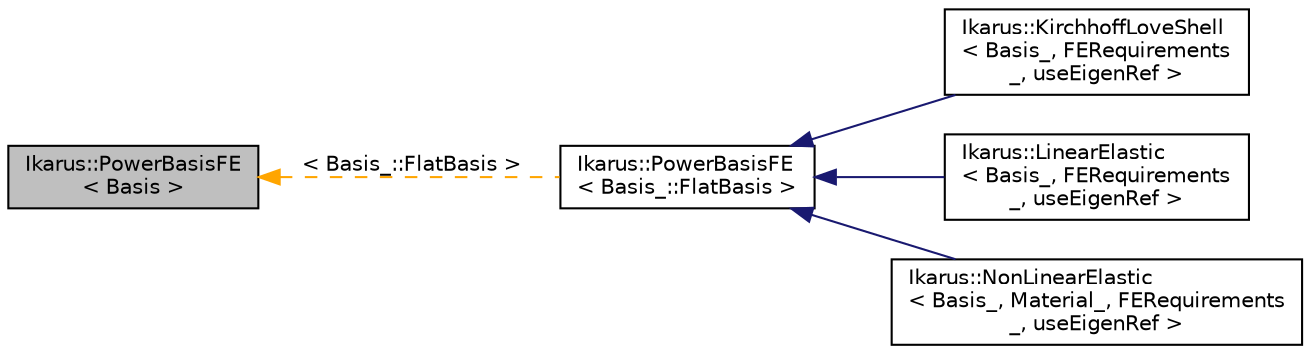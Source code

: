digraph "Ikarus::PowerBasisFE&lt; Basis &gt;"
{
 // LATEX_PDF_SIZE
  edge [fontname="Helvetica",fontsize="10",labelfontname="Helvetica",labelfontsize="10"];
  node [fontname="Helvetica",fontsize="10",shape=record];
  rankdir="LR";
  Node1 [label="Ikarus::PowerBasisFE\l\< Basis \>",height=0.2,width=0.4,color="black", fillcolor="grey75", style="filled", fontcolor="black",tooltip="PowerBasisFE class for working with a power basis in FlatInterLeaved elements."];
  Node1 -> Node2 [dir="back",color="orange",fontsize="10",style="dashed",label=" \< Basis_::FlatBasis \>" ,fontname="Helvetica"];
  Node2 [label="Ikarus::PowerBasisFE\l\< Basis_::FlatBasis \>",height=0.2,width=0.4,color="black", fillcolor="white", style="filled",URL="$a01213.html",tooltip=" "];
  Node2 -> Node3 [dir="back",color="midnightblue",fontsize="10",style="solid",fontname="Helvetica"];
  Node3 [label="Ikarus::KirchhoffLoveShell\l\< Basis_, FERequirements\l_, useEigenRef \>",height=0.2,width=0.4,color="black", fillcolor="white", style="filled",URL="$a01281.html",tooltip="Kirchhoff-Love shell finite element class."];
  Node2 -> Node4 [dir="back",color="midnightblue",fontsize="10",style="solid",fontname="Helvetica"];
  Node4 [label="Ikarus::LinearElastic\l\< Basis_, FERequirements\l_, useEigenRef \>",height=0.2,width=0.4,color="black", fillcolor="white", style="filled",URL="$a01289.html",tooltip="LinearElastic class represents a linear elastic finite element."];
  Node2 -> Node5 [dir="back",color="midnightblue",fontsize="10",style="solid",fontname="Helvetica"];
  Node5 [label="Ikarus::NonLinearElastic\l\< Basis_, Material_, FERequirements\l_, useEigenRef \>",height=0.2,width=0.4,color="black", fillcolor="white", style="filled",URL="$a01329.html",tooltip="NonLinearElastic class represents a non-linear elastic finite element."];
}
